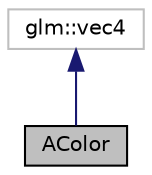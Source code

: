 digraph "AColor"
{
 // LATEX_PDF_SIZE
  edge [fontname="Helvetica",fontsize="10",labelfontname="Helvetica",labelfontsize="10"];
  node [fontname="Helvetica",fontsize="10",shape=record];
  Node1 [label="AColor",height=0.2,width=0.4,color="black", fillcolor="grey75", style="filled", fontcolor="black",tooltip="Represents a 4-component floating point color."];
  Node2 -> Node1 [dir="back",color="midnightblue",fontsize="10",style="solid",fontname="Helvetica"];
  Node2 [label="glm::vec4",height=0.2,width=0.4,color="grey75", fillcolor="white", style="filled",tooltip=" "];
}
